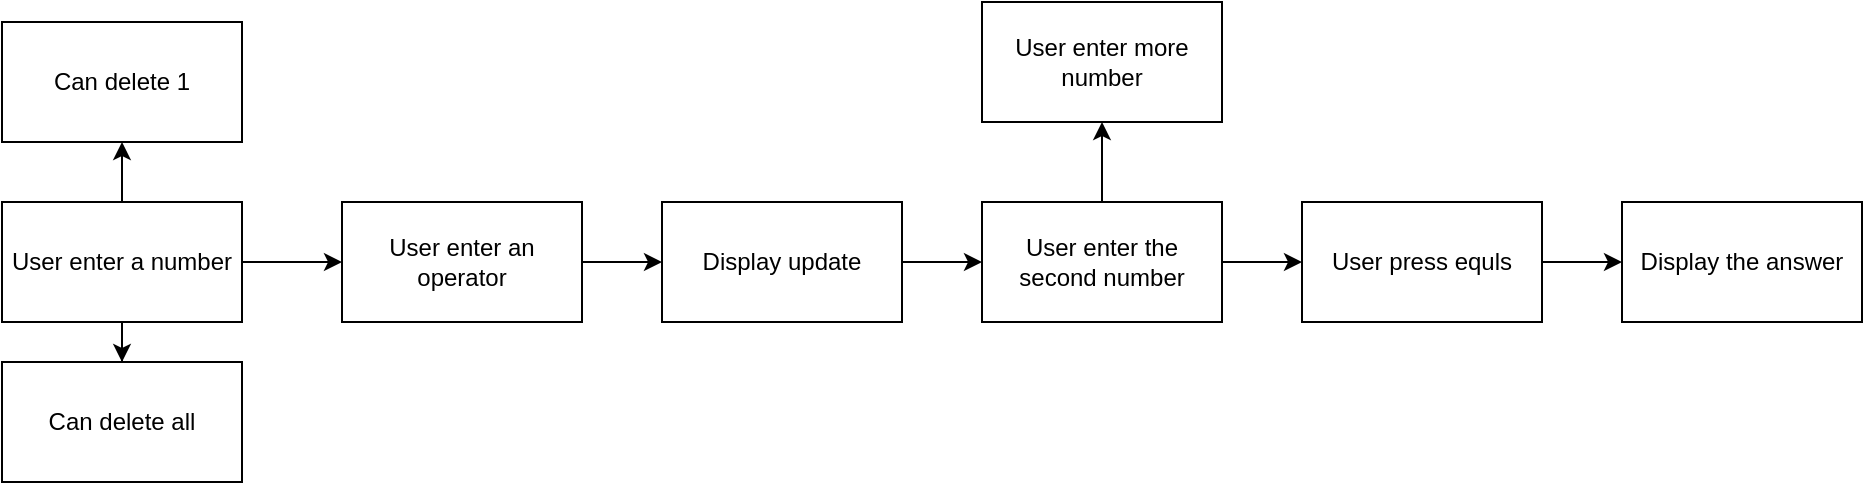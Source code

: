 <mxfile version="15.2.7" type="device"><diagram name="Page-1" id="74e2e168-ea6b-b213-b513-2b3c1d86103e"><mxGraphModel dx="1086" dy="626" grid="1" gridSize="10" guides="1" tooltips="1" connect="1" arrows="1" fold="1" page="1" pageScale="1" pageWidth="1100" pageHeight="850" background="none" math="0" shadow="0"><root><mxCell id="0"/><mxCell id="1" parent="0"/><mxCell id="gH_dYW30IqW5HcHN1O7D-4" value="" style="edgeStyle=orthogonalEdgeStyle;rounded=0;orthogonalLoop=1;jettySize=auto;html=1;" edge="1" parent="1" source="gH_dYW30IqW5HcHN1O7D-1" target="gH_dYW30IqW5HcHN1O7D-3"><mxGeometry relative="1" as="geometry"/></mxCell><mxCell id="gH_dYW30IqW5HcHN1O7D-17" value="" style="edgeStyle=orthogonalEdgeStyle;rounded=0;orthogonalLoop=1;jettySize=auto;html=1;" edge="1" parent="1" source="gH_dYW30IqW5HcHN1O7D-1" target="gH_dYW30IqW5HcHN1O7D-16"><mxGeometry relative="1" as="geometry"/></mxCell><mxCell id="gH_dYW30IqW5HcHN1O7D-19" value="" style="edgeStyle=orthogonalEdgeStyle;rounded=0;orthogonalLoop=1;jettySize=auto;html=1;" edge="1" parent="1" source="gH_dYW30IqW5HcHN1O7D-1" target="gH_dYW30IqW5HcHN1O7D-18"><mxGeometry relative="1" as="geometry"/></mxCell><mxCell id="gH_dYW30IqW5HcHN1O7D-1" value="User enter a number" style="rounded=0;whiteSpace=wrap;html=1;" vertex="1" parent="1"><mxGeometry x="40" y="280" width="120" height="60" as="geometry"/></mxCell><mxCell id="gH_dYW30IqW5HcHN1O7D-14" value="" style="edgeStyle=orthogonalEdgeStyle;rounded=0;orthogonalLoop=1;jettySize=auto;html=1;" edge="1" parent="1" source="gH_dYW30IqW5HcHN1O7D-3" target="gH_dYW30IqW5HcHN1O7D-13"><mxGeometry relative="1" as="geometry"/></mxCell><mxCell id="gH_dYW30IqW5HcHN1O7D-3" value="User enter an operator" style="rounded=0;whiteSpace=wrap;html=1;" vertex="1" parent="1"><mxGeometry x="210" y="280" width="120" height="60" as="geometry"/></mxCell><mxCell id="gH_dYW30IqW5HcHN1O7D-8" value="" style="edgeStyle=orthogonalEdgeStyle;rounded=0;orthogonalLoop=1;jettySize=auto;html=1;" edge="1" parent="1" source="gH_dYW30IqW5HcHN1O7D-5" target="gH_dYW30IqW5HcHN1O7D-7"><mxGeometry relative="1" as="geometry"/></mxCell><mxCell id="gH_dYW30IqW5HcHN1O7D-10" value="" style="edgeStyle=orthogonalEdgeStyle;rounded=0;orthogonalLoop=1;jettySize=auto;html=1;" edge="1" parent="1" source="gH_dYW30IqW5HcHN1O7D-5" target="gH_dYW30IqW5HcHN1O7D-9"><mxGeometry relative="1" as="geometry"/></mxCell><mxCell id="gH_dYW30IqW5HcHN1O7D-5" value="User enter the second number" style="rounded=0;whiteSpace=wrap;html=1;" vertex="1" parent="1"><mxGeometry x="530" y="280" width="120" height="60" as="geometry"/></mxCell><mxCell id="gH_dYW30IqW5HcHN1O7D-7" value="User enter more number" style="rounded=0;whiteSpace=wrap;html=1;" vertex="1" parent="1"><mxGeometry x="530" y="180" width="120" height="60" as="geometry"/></mxCell><mxCell id="gH_dYW30IqW5HcHN1O7D-12" value="" style="edgeStyle=orthogonalEdgeStyle;rounded=0;orthogonalLoop=1;jettySize=auto;html=1;" edge="1" parent="1" source="gH_dYW30IqW5HcHN1O7D-9" target="gH_dYW30IqW5HcHN1O7D-11"><mxGeometry relative="1" as="geometry"/></mxCell><mxCell id="gH_dYW30IqW5HcHN1O7D-9" value="User press equls" style="rounded=0;whiteSpace=wrap;html=1;" vertex="1" parent="1"><mxGeometry x="690" y="280" width="120" height="60" as="geometry"/></mxCell><mxCell id="gH_dYW30IqW5HcHN1O7D-11" value="Display the answer" style="rounded=0;whiteSpace=wrap;html=1;" vertex="1" parent="1"><mxGeometry x="850" y="280" width="120" height="60" as="geometry"/></mxCell><mxCell id="gH_dYW30IqW5HcHN1O7D-15" value="" style="edgeStyle=orthogonalEdgeStyle;rounded=0;orthogonalLoop=1;jettySize=auto;html=1;" edge="1" parent="1" source="gH_dYW30IqW5HcHN1O7D-13" target="gH_dYW30IqW5HcHN1O7D-5"><mxGeometry relative="1" as="geometry"/></mxCell><mxCell id="gH_dYW30IqW5HcHN1O7D-13" value="Display update" style="rounded=0;whiteSpace=wrap;html=1;" vertex="1" parent="1"><mxGeometry x="370" y="280" width="120" height="60" as="geometry"/></mxCell><mxCell id="gH_dYW30IqW5HcHN1O7D-16" value="Can delete 1" style="rounded=0;whiteSpace=wrap;html=1;" vertex="1" parent="1"><mxGeometry x="40" y="190" width="120" height="60" as="geometry"/></mxCell><mxCell id="gH_dYW30IqW5HcHN1O7D-18" value="Can delete all" style="rounded=0;whiteSpace=wrap;html=1;" vertex="1" parent="1"><mxGeometry x="40" y="360" width="120" height="60" as="geometry"/></mxCell></root></mxGraphModel></diagram></mxfile>